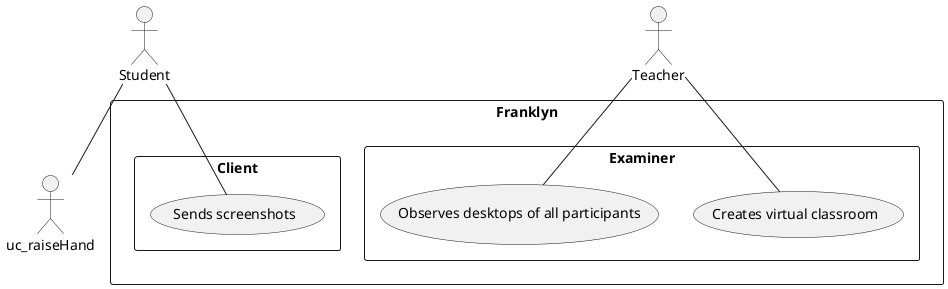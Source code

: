 @startuml

:Student: as student
:Teacher: as teacher

rectangle "Franklyn" {
    rectangle Client {
        usecase "Sends screenshots" as uc_sendsScreenshots
    }
    rectangle Examiner {
            usecase "Creates virtual classroom" as uc_createLobby
            usecase "Observes desktops of all participants" as uc_seeScreenshots
        }
}

student -- uc_sendsScreenshots
student -- uc_raiseHand
teacher -- uc_createLobby
teacher -- uc_seeScreenshots
@enduml